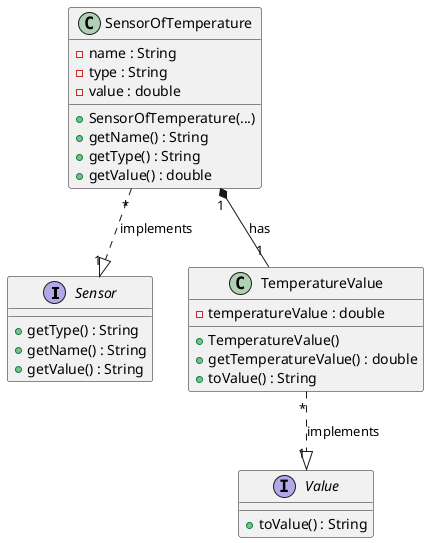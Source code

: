  @startuml

interface Sensor {

  + getType() : String
  + getName() : String
  + getValue() : String
}

class SensorOfTemperature {
  - name : String
  - type : String
  - value : double

  + SensorOfTemperature(...)
  + getName() : String
  + getType() : String
  + getValue() : double
}

class TemperatureValue {
  - temperatureValue : double

  + TemperatureValue()
  + getTemperatureValue() : double
  + toValue() : String
}

interface Value {
  + toValue() : String
}

SensorOfTemperature "*" ..|> "1" Sensor : implements
SensorOfTemperature "1" *-- "1" TemperatureValue : has

TemperatureValue "*" ..|> "1" Value : implements

@enduml